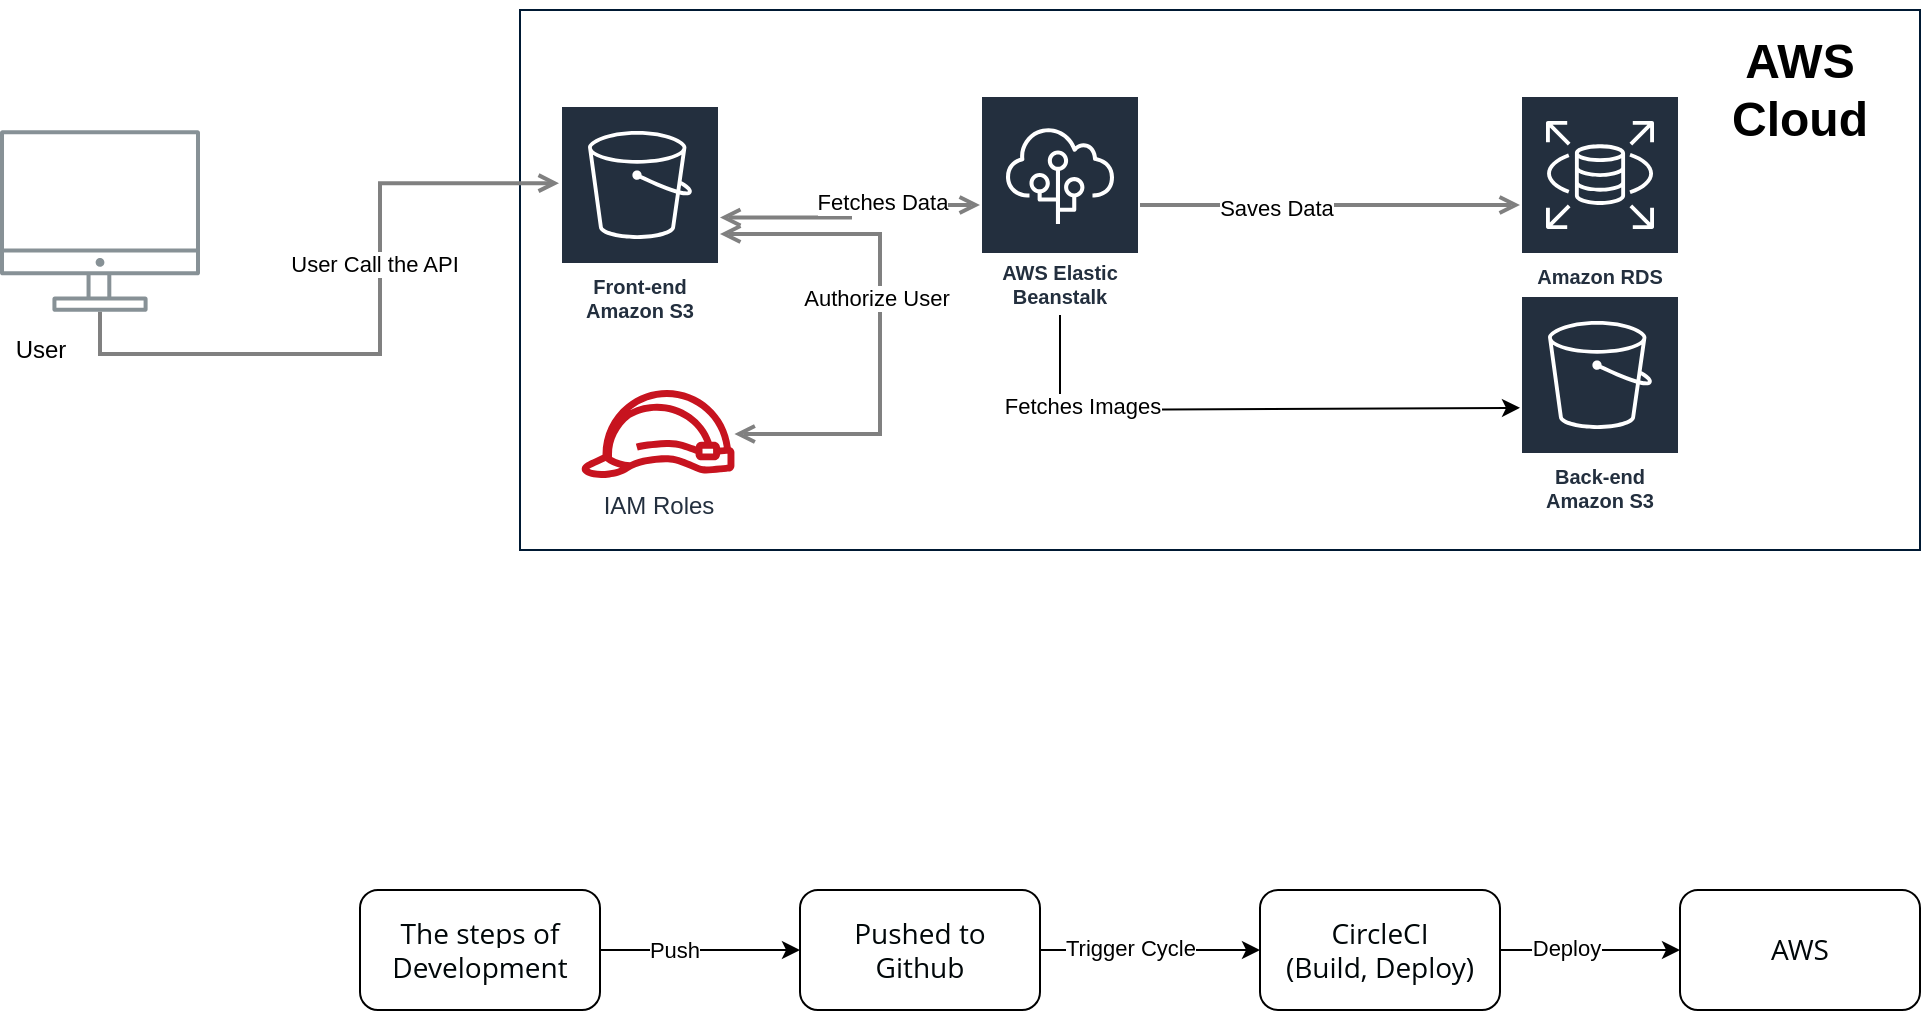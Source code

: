 <mxfile version="20.0.0" type="device"><diagram id="Ht1M8jgEwFfnCIfOTk4-" name="Page-1"><mxGraphModel dx="1038" dy="491" grid="1" gridSize="10" guides="1" tooltips="1" connect="1" arrows="1" fold="1" page="1" pageScale="1" pageWidth="1169" pageHeight="827" math="0" shadow="0"><root><mxCell id="0"/><mxCell id="1" parent="0"/><mxCell id="CqruJboXseKV0DZDJq8_-8" value="" style="rounded=0;whiteSpace=wrap;html=1;strokeColor=#001933;fillColor=none;gradientDirection=north;" parent="1" vertex="1"><mxGeometry x="340" y="30" width="700" height="270" as="geometry"/></mxCell><mxCell id="UEzPUAAOIrF-is8g5C7q-128" style="edgeStyle=orthogonalEdgeStyle;rounded=0;orthogonalLoop=1;jettySize=auto;html=1;startArrow=none;startFill=0;endArrow=open;endFill=0;strokeWidth=2;strokeColor=#808080;" parent="1" source="UEzPUAAOIrF-is8g5C7q-109" edge="1"><mxGeometry relative="1" as="geometry"><Array as="points"><mxPoint x="130" y="202"/><mxPoint x="270" y="202"/><mxPoint x="270" y="117"/></Array><mxPoint x="359.5" y="116.571" as="targetPoint"/></mxGeometry></mxCell><mxCell id="CqruJboXseKV0DZDJq8_-1" value="User Call the API" style="edgeLabel;html=1;align=center;verticalAlign=middle;resizable=0;points=[];" parent="UEzPUAAOIrF-is8g5C7q-128" vertex="1" connectable="0"><mxGeometry x="0.228" y="3" relative="1" as="geometry"><mxPoint as="offset"/></mxGeometry></mxCell><mxCell id="UEzPUAAOIrF-is8g5C7q-132" style="edgeStyle=orthogonalEdgeStyle;rounded=0;orthogonalLoop=1;jettySize=auto;html=1;startArrow=none;startFill=0;endArrow=open;endFill=0;strokeWidth=2;strokeColor=#808080;" parent="1" source="CqruJboXseKV0DZDJq8_-6" target="CqruJboXseKV0DZDJq8_-4" edge="1"><mxGeometry relative="1" as="geometry"><Array as="points"><mxPoint x="840" y="117"/><mxPoint x="840" y="117"/></Array><mxPoint x="670" y="100" as="sourcePoint"/><mxPoint x="1140.25" y="-20.0" as="targetPoint"/></mxGeometry></mxCell><mxCell id="CqruJboXseKV0DZDJq8_-14" value="Saves Data" style="edgeLabel;html=1;align=center;verticalAlign=middle;resizable=0;points=[];" parent="UEzPUAAOIrF-is8g5C7q-132" vertex="1" connectable="0"><mxGeometry x="-0.28" y="-1" relative="1" as="geometry"><mxPoint x="-1" as="offset"/></mxGeometry></mxCell><mxCell id="UEzPUAAOIrF-is8g5C7q-135" style="edgeStyle=orthogonalEdgeStyle;rounded=0;orthogonalLoop=1;jettySize=auto;html=1;startArrow=open;startFill=0;endArrow=open;endFill=0;strokeWidth=2;strokeColor=#808080;" parent="1" source="CqruJboXseKV0DZDJq8_-2" target="UEzPUAAOIrF-is8g5C7q-122" edge="1"><mxGeometry relative="1" as="geometry"><Array as="points"><mxPoint x="520" y="142"/><mxPoint x="520" y="242"/></Array><mxPoint x="648.499" y="141.571" as="sourcePoint"/></mxGeometry></mxCell><mxCell id="CqruJboXseKV0DZDJq8_-12" value="Authorize User" style="edgeLabel;html=1;align=center;verticalAlign=middle;resizable=0;points=[];" parent="UEzPUAAOIrF-is8g5C7q-135" vertex="1" connectable="0"><mxGeometry x="-0.112" y="-1" relative="1" as="geometry"><mxPoint x="-1" as="offset"/></mxGeometry></mxCell><mxCell id="UEzPUAAOIrF-is8g5C7q-142" style="edgeStyle=orthogonalEdgeStyle;rounded=0;orthogonalLoop=1;jettySize=auto;html=1;startArrow=open;startFill=0;endArrow=open;endFill=0;strokeWidth=2;strokeColor=#808080;" parent="1" source="CqruJboXseKV0DZDJq8_-2" target="CqruJboXseKV0DZDJq8_-6" edge="1"><mxGeometry relative="1" as="geometry"><mxPoint x="437.5" y="111.571" as="sourcePoint"/><mxPoint x="570.501" y="111.571" as="targetPoint"/><Array as="points"/></mxGeometry></mxCell><mxCell id="CqruJboXseKV0DZDJq8_-13" value="Fetches Data" style="edgeLabel;html=1;align=center;verticalAlign=middle;resizable=0;points=[];" parent="UEzPUAAOIrF-is8g5C7q-142" vertex="1" connectable="0"><mxGeometry x="0.264" y="2" relative="1" as="geometry"><mxPoint x="1" as="offset"/></mxGeometry></mxCell><mxCell id="UEzPUAAOIrF-is8g5C7q-109" value="" style="outlineConnect=0;gradientColor=none;fontColor=#545B64;strokeColor=none;fillColor=#879196;dashed=0;verticalLabelPosition=bottom;verticalAlign=top;align=center;html=1;fontSize=12;fontStyle=0;aspect=fixed;shape=mxgraph.aws4.illustration_desktop;pointerEvents=1;labelBackgroundColor=#ffffff;" parent="1" vertex="1"><mxGeometry x="80" y="90" width="100" height="91" as="geometry"/></mxCell><mxCell id="UEzPUAAOIrF-is8g5C7q-122" value="IAM Roles" style="outlineConnect=0;fontColor=#232F3E;gradientColor=none;fillColor=#C7131F;strokeColor=none;dashed=0;verticalLabelPosition=bottom;verticalAlign=top;align=center;html=1;fontSize=12;fontStyle=0;aspect=fixed;pointerEvents=1;shape=mxgraph.aws4.role;labelBackgroundColor=#ffffff;" parent="1" vertex="1"><mxGeometry x="370.0" y="220" width="78" height="44" as="geometry"/></mxCell><mxCell id="CqruJboXseKV0DZDJq8_-2" value="Front-end Amazon S3" style="sketch=0;outlineConnect=0;fontColor=#232F3E;gradientColor=none;strokeColor=#ffffff;fillColor=#232F3E;dashed=0;verticalLabelPosition=middle;verticalAlign=bottom;align=center;html=1;whiteSpace=wrap;fontSize=10;fontStyle=1;spacing=3;shape=mxgraph.aws4.productIcon;prIcon=mxgraph.aws4.s3;" parent="1" vertex="1"><mxGeometry x="360" y="77.5" width="80" height="112.5" as="geometry"/></mxCell><mxCell id="CqruJboXseKV0DZDJq8_-4" value="Amazon RDS" style="sketch=0;outlineConnect=0;fontColor=#232F3E;gradientColor=none;strokeColor=#ffffff;fillColor=#232F3E;dashed=0;verticalLabelPosition=middle;verticalAlign=bottom;align=center;html=1;whiteSpace=wrap;fontSize=10;fontStyle=1;spacing=3;shape=mxgraph.aws4.productIcon;prIcon=mxgraph.aws4.rds;" parent="1" vertex="1"><mxGeometry x="840" y="72.5" width="80" height="100" as="geometry"/></mxCell><mxCell id="CqruJboXseKV0DZDJq8_-6" value="AWS Elastic Beanstalk" style="sketch=0;outlineConnect=0;fontColor=#232F3E;gradientColor=none;strokeColor=#ffffff;fillColor=#232F3E;dashed=0;verticalLabelPosition=middle;verticalAlign=bottom;align=center;html=1;whiteSpace=wrap;fontSize=10;fontStyle=1;spacing=3;shape=mxgraph.aws4.productIcon;prIcon=mxgraph.aws4.elastic_beanstalk;" parent="1" vertex="1"><mxGeometry x="570" y="72.5" width="80" height="110" as="geometry"/></mxCell><mxCell id="CqruJboXseKV0DZDJq8_-10" value="&lt;h1&gt;AWS Cloud&lt;/h1&gt;" style="text;html=1;strokeColor=none;fillColor=none;align=center;verticalAlign=middle;whiteSpace=wrap;rounded=0;" parent="1" vertex="1"><mxGeometry x="950" y="30" width="60" height="80" as="geometry"/></mxCell><mxCell id="CqruJboXseKV0DZDJq8_-11" value="User&lt;br&gt;" style="text;html=1;align=center;verticalAlign=middle;resizable=0;points=[];autosize=1;strokeColor=none;fillColor=none;" parent="1" vertex="1"><mxGeometry x="80" y="190" width="40" height="20" as="geometry"/></mxCell><mxCell id="SwAu_qhIuadtPf5vc2kg-1" value="Back-end Amazon S3" style="sketch=0;outlineConnect=0;fontColor=#232F3E;gradientColor=none;strokeColor=#ffffff;fillColor=#232F3E;dashed=0;verticalLabelPosition=middle;verticalAlign=bottom;align=center;html=1;whiteSpace=wrap;fontSize=10;fontStyle=1;spacing=3;shape=mxgraph.aws4.productIcon;prIcon=mxgraph.aws4.s3;" vertex="1" parent="1"><mxGeometry x="840" y="172.5" width="80" height="112.5" as="geometry"/></mxCell><mxCell id="SwAu_qhIuadtPf5vc2kg-3" value="" style="endArrow=classic;html=1;rounded=0;" edge="1" parent="1" source="CqruJboXseKV0DZDJq8_-6" target="SwAu_qhIuadtPf5vc2kg-1"><mxGeometry width="50" height="50" relative="1" as="geometry"><mxPoint x="620" y="260" as="sourcePoint"/><mxPoint x="670" y="210" as="targetPoint"/><Array as="points"><mxPoint x="610" y="230"/></Array></mxGeometry></mxCell><mxCell id="SwAu_qhIuadtPf5vc2kg-4" value="Fetches Images" style="edgeLabel;html=1;align=center;verticalAlign=middle;resizable=0;points=[];" vertex="1" connectable="0" parent="SwAu_qhIuadtPf5vc2kg-3"><mxGeometry x="-0.583" y="2" relative="1" as="geometry"><mxPoint as="offset"/></mxGeometry></mxCell><mxCell id="SwAu_qhIuadtPf5vc2kg-8" style="edgeStyle=orthogonalEdgeStyle;rounded=0;orthogonalLoop=1;jettySize=auto;html=1;entryX=0;entryY=0.5;entryDx=0;entryDy=0;" edge="1" parent="1" source="SwAu_qhIuadtPf5vc2kg-6" target="SwAu_qhIuadtPf5vc2kg-7"><mxGeometry relative="1" as="geometry"/></mxCell><mxCell id="SwAu_qhIuadtPf5vc2kg-14" value="Push" style="edgeLabel;html=1;align=center;verticalAlign=middle;resizable=0;points=[];" vertex="1" connectable="0" parent="SwAu_qhIuadtPf5vc2kg-8"><mxGeometry x="-0.266" relative="1" as="geometry"><mxPoint as="offset"/></mxGeometry></mxCell><mxCell id="SwAu_qhIuadtPf5vc2kg-6" value="&lt;span style=&quot;color: rgb(0, 7, 9); font-family: &amp;quot;Open Sans&amp;quot;, sans-serif; font-size: 14px; text-align: start; background-color: rgb(255, 255, 255);&quot;&gt;The steps of Development&lt;/span&gt;" style="rounded=1;whiteSpace=wrap;html=1;" vertex="1" parent="1"><mxGeometry x="260" y="470" width="120" height="60" as="geometry"/></mxCell><mxCell id="SwAu_qhIuadtPf5vc2kg-11" style="edgeStyle=orthogonalEdgeStyle;rounded=0;orthogonalLoop=1;jettySize=auto;html=1;entryX=0;entryY=0.5;entryDx=0;entryDy=0;" edge="1" parent="1" source="SwAu_qhIuadtPf5vc2kg-7" target="SwAu_qhIuadtPf5vc2kg-9"><mxGeometry relative="1" as="geometry"/></mxCell><mxCell id="SwAu_qhIuadtPf5vc2kg-15" value="Trigger Cycle" style="edgeLabel;html=1;align=center;verticalAlign=middle;resizable=0;points=[];" vertex="1" connectable="0" parent="SwAu_qhIuadtPf5vc2kg-11"><mxGeometry x="-0.192" y="1" relative="1" as="geometry"><mxPoint as="offset"/></mxGeometry></mxCell><mxCell id="SwAu_qhIuadtPf5vc2kg-7" value="&lt;span style=&quot;color: rgb(0, 7, 9); font-family: &amp;quot;Open Sans&amp;quot;, sans-serif; font-size: 14px; text-align: start; background-color: rgb(255, 255, 255);&quot;&gt;Pushed to &lt;br&gt;Github&lt;/span&gt;" style="rounded=1;whiteSpace=wrap;html=1;" vertex="1" parent="1"><mxGeometry x="480" y="470" width="120" height="60" as="geometry"/></mxCell><mxCell id="SwAu_qhIuadtPf5vc2kg-13" value="D" style="edgeStyle=orthogonalEdgeStyle;rounded=0;orthogonalLoop=1;jettySize=auto;html=1;" edge="1" parent="1" source="SwAu_qhIuadtPf5vc2kg-9" target="SwAu_qhIuadtPf5vc2kg-12"><mxGeometry relative="1" as="geometry"/></mxCell><mxCell id="SwAu_qhIuadtPf5vc2kg-16" value="Deploy" style="edgeLabel;html=1;align=center;verticalAlign=middle;resizable=0;points=[];" vertex="1" connectable="0" parent="SwAu_qhIuadtPf5vc2kg-13"><mxGeometry x="-0.276" y="1" relative="1" as="geometry"><mxPoint as="offset"/></mxGeometry></mxCell><mxCell id="SwAu_qhIuadtPf5vc2kg-9" value="&lt;div style=&quot;&quot;&gt;&lt;font face=&quot;Open Sans, sans-serif&quot; color=&quot;#000709&quot;&gt;&lt;span style=&quot;font-size: 14px; background-color: rgb(255, 255, 255);&quot;&gt;CircleCI&lt;br&gt;(Build, Deploy)&lt;/span&gt;&lt;/font&gt;&lt;/div&gt;" style="rounded=1;whiteSpace=wrap;html=1;align=center;" vertex="1" parent="1"><mxGeometry x="710" y="470" width="120" height="60" as="geometry"/></mxCell><mxCell id="SwAu_qhIuadtPf5vc2kg-12" value="&lt;div style=&quot;text-align: start;&quot;&gt;&lt;font face=&quot;Open Sans, sans-serif&quot; color=&quot;#000709&quot;&gt;&lt;span style=&quot;font-size: 14px; background-color: rgb(255, 255, 255);&quot;&gt;AWS&lt;/span&gt;&lt;/font&gt;&lt;/div&gt;" style="rounded=1;whiteSpace=wrap;html=1;" vertex="1" parent="1"><mxGeometry x="920" y="470" width="120" height="60" as="geometry"/></mxCell></root></mxGraphModel></diagram></mxfile>